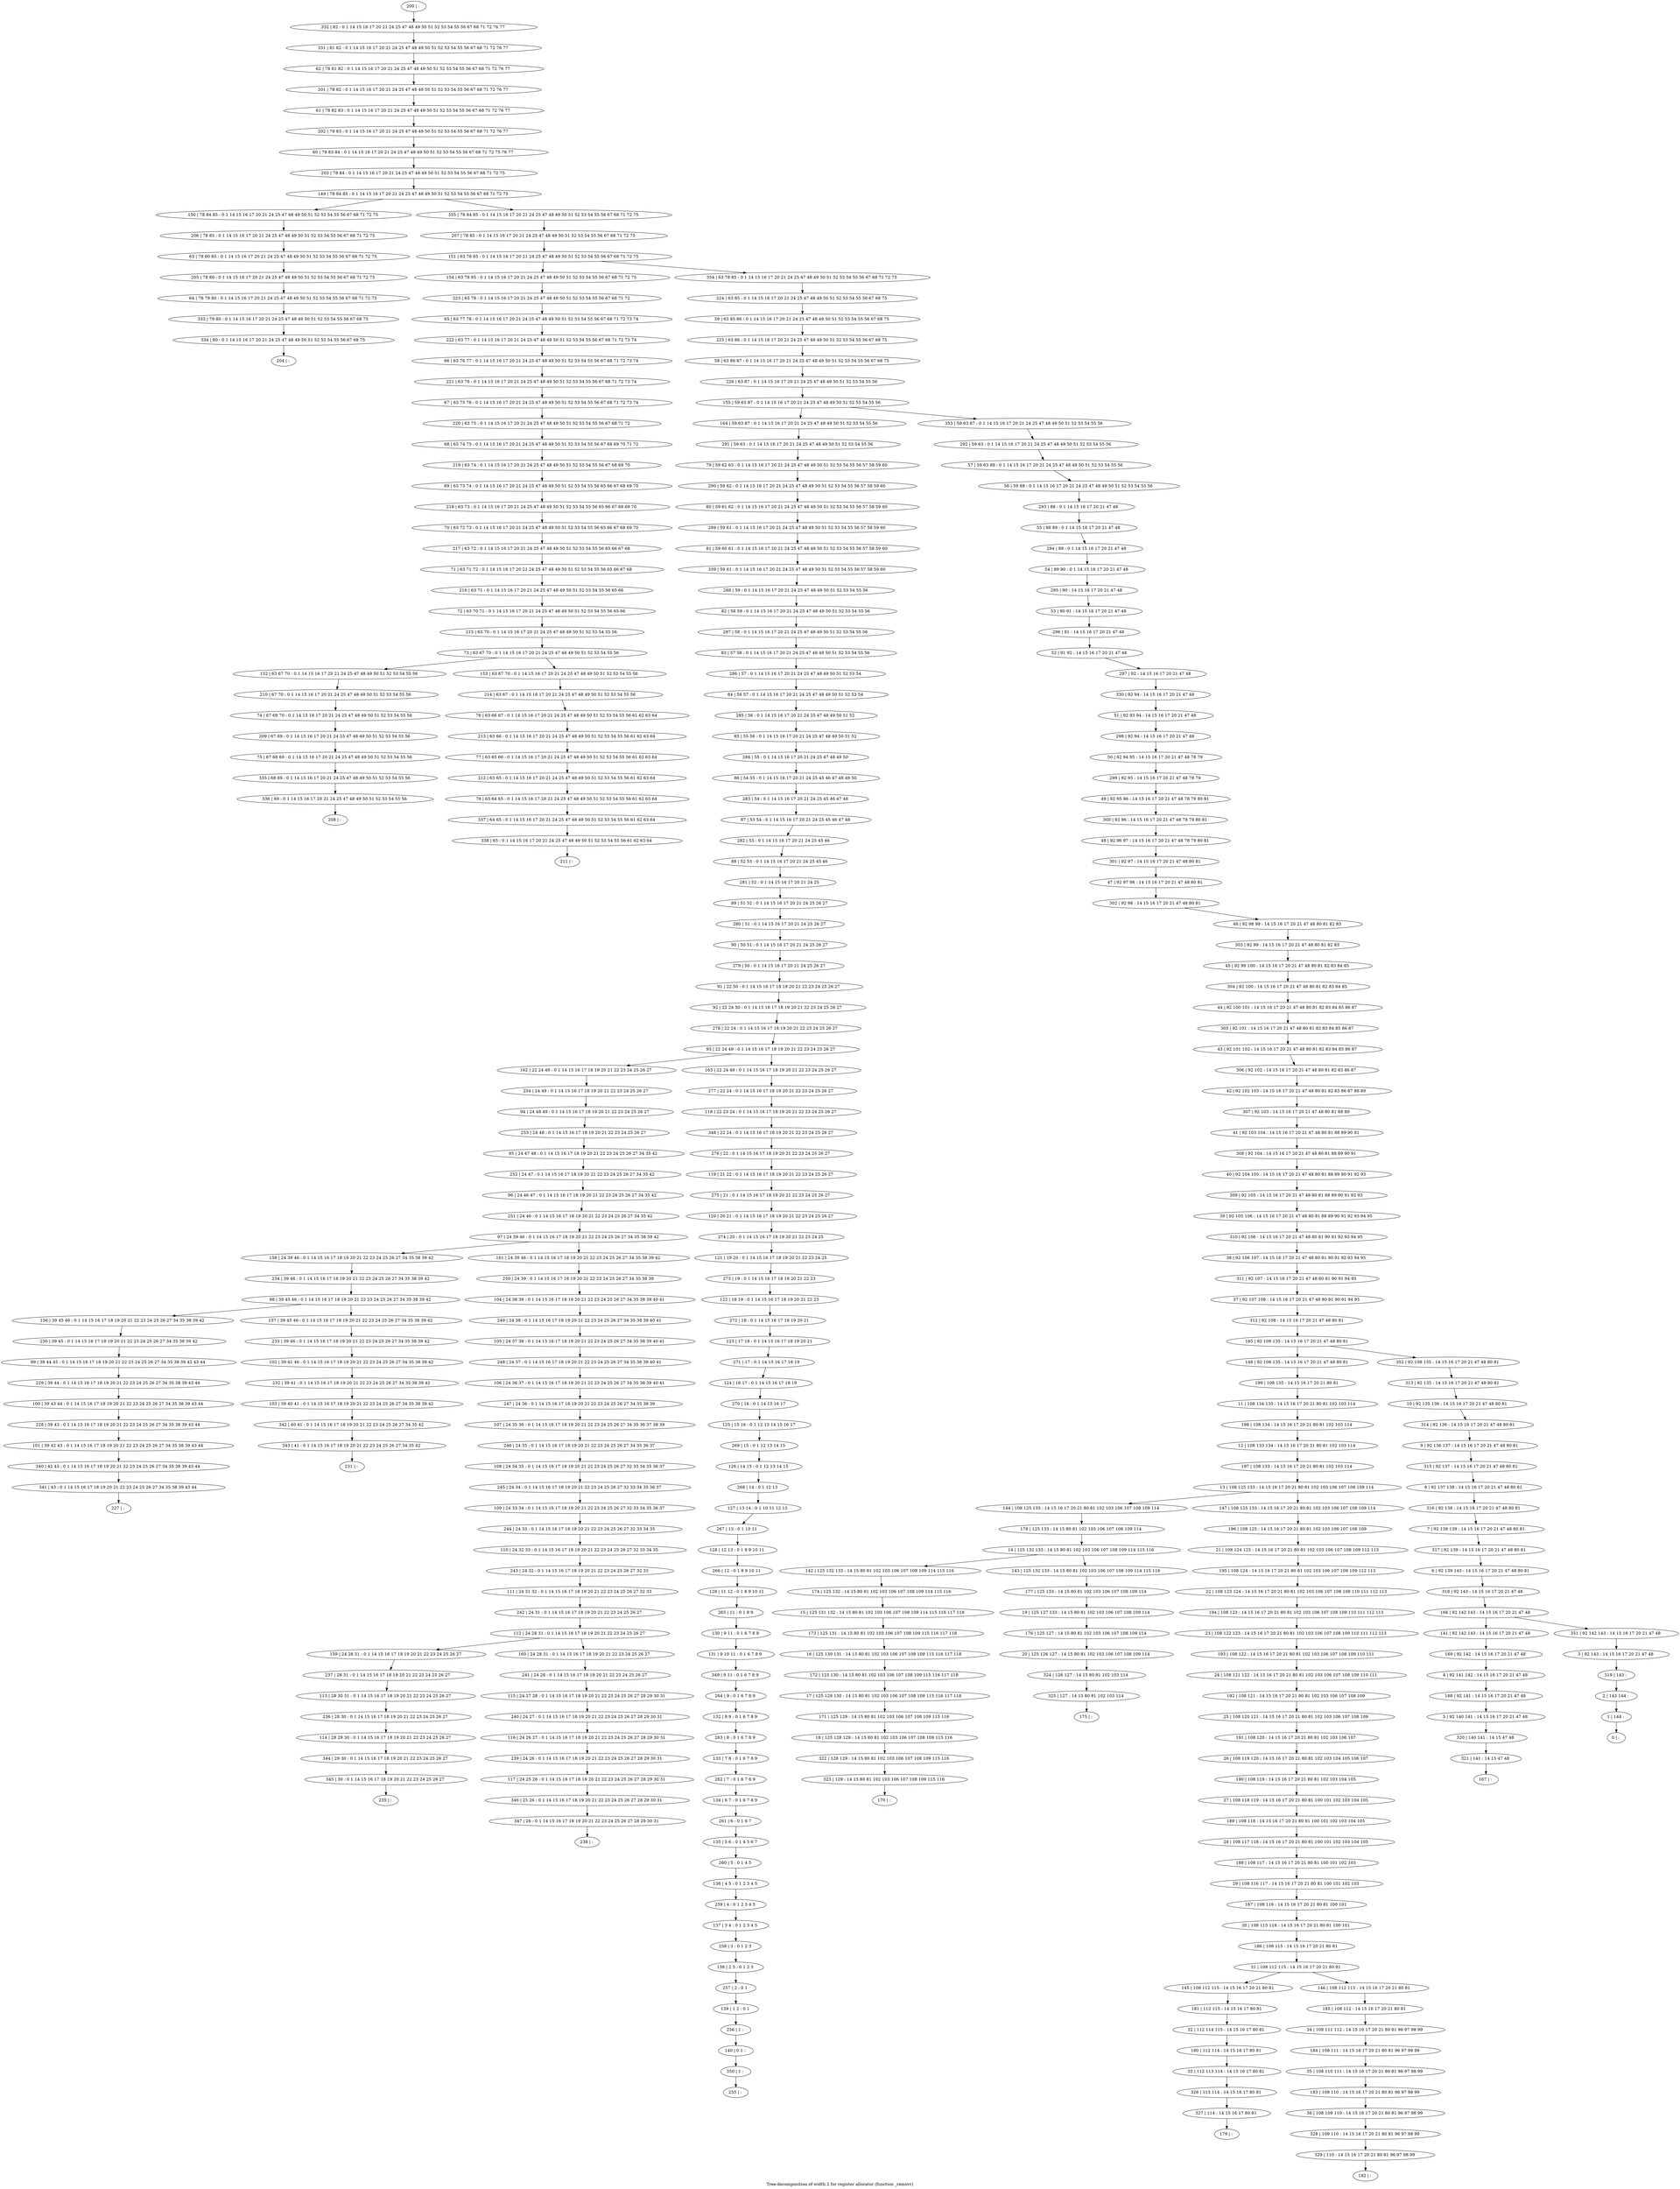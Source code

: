 digraph G {
graph [label="Tree-decomposition of width 2 for register allocator (function _removr)"]
0[label="0 | : "];
1[label="1 | 144 : "];
2[label="2 | 143 144 : "];
3[label="3 | 92 143 : 14 15 16 17 20 21 47 48 "];
4[label="4 | 92 141 142 : 14 15 16 17 20 21 47 48 "];
5[label="5 | 92 140 141 : 14 15 16 17 20 21 47 48 "];
6[label="6 | 92 139 143 : 14 15 16 17 20 21 47 48 80 81 "];
7[label="7 | 92 138 139 : 14 15 16 17 20 21 47 48 80 81 "];
8[label="8 | 92 137 138 : 14 15 16 17 20 21 47 48 80 81 "];
9[label="9 | 92 136 137 : 14 15 16 17 20 21 47 48 80 81 "];
10[label="10 | 92 135 136 : 14 15 16 17 20 21 47 48 80 81 "];
11[label="11 | 108 134 135 : 14 15 16 17 20 21 80 81 102 103 114 "];
12[label="12 | 108 133 134 : 14 15 16 17 20 21 80 81 102 103 114 "];
13[label="13 | 108 125 133 : 14 15 16 17 20 21 80 81 102 103 106 107 108 109 114 "];
14[label="14 | 125 132 133 : 14 15 80 81 102 103 106 107 108 109 114 115 116 "];
15[label="15 | 125 131 132 : 14 15 80 81 102 103 106 107 108 109 114 115 116 117 118 "];
16[label="16 | 125 130 131 : 14 15 80 81 102 103 106 107 108 109 115 116 117 118 "];
17[label="17 | 125 129 130 : 14 15 80 81 102 103 106 107 108 109 115 116 117 118 "];
18[label="18 | 125 128 129 : 14 15 80 81 102 103 106 107 108 109 115 116 "];
19[label="19 | 125 127 133 : 14 15 80 81 102 103 106 107 108 109 114 "];
20[label="20 | 125 126 127 : 14 15 80 81 102 103 106 107 108 109 114 "];
21[label="21 | 108 124 125 : 14 15 16 17 20 21 80 81 102 103 106 107 108 109 112 113 "];
22[label="22 | 108 123 124 : 14 15 16 17 20 21 80 81 102 103 106 107 108 109 110 111 112 113 "];
23[label="23 | 108 122 123 : 14 15 16 17 20 21 80 81 102 103 106 107 108 109 110 111 112 113 "];
24[label="24 | 108 121 122 : 14 15 16 17 20 21 80 81 102 103 106 107 108 109 110 111 "];
25[label="25 | 108 120 121 : 14 15 16 17 20 21 80 81 102 103 106 107 108 109 "];
26[label="26 | 108 119 120 : 14 15 16 17 20 21 80 81 102 103 104 105 106 107 "];
27[label="27 | 108 118 119 : 14 15 16 17 20 21 80 81 100 101 102 103 104 105 "];
28[label="28 | 108 117 118 : 14 15 16 17 20 21 80 81 100 101 102 103 104 105 "];
29[label="29 | 108 116 117 : 14 15 16 17 20 21 80 81 100 101 102 103 "];
30[label="30 | 108 115 116 : 14 15 16 17 20 21 80 81 100 101 "];
31[label="31 | 108 112 115 : 14 15 16 17 20 21 80 81 "];
32[label="32 | 112 114 115 : 14 15 16 17 80 81 "];
33[label="33 | 112 113 114 : 14 15 16 17 80 81 "];
34[label="34 | 108 111 112 : 14 15 16 17 20 21 80 81 96 97 98 99 "];
35[label="35 | 108 110 111 : 14 15 16 17 20 21 80 81 96 97 98 99 "];
36[label="36 | 108 109 110 : 14 15 16 17 20 21 80 81 96 97 98 99 "];
37[label="37 | 92 107 108 : 14 15 16 17 20 21 47 48 80 81 90 91 94 95 "];
38[label="38 | 92 106 107 : 14 15 16 17 20 21 47 48 80 81 90 91 92 93 94 95 "];
39[label="39 | 92 105 106 : 14 15 16 17 20 21 47 48 80 81 88 89 90 91 92 93 94 95 "];
40[label="40 | 92 104 105 : 14 15 16 17 20 21 47 48 80 81 88 89 90 91 92 93 "];
41[label="41 | 92 103 104 : 14 15 16 17 20 21 47 48 80 81 88 89 90 91 "];
42[label="42 | 92 102 103 : 14 15 16 17 20 21 47 48 80 81 82 83 86 87 88 89 "];
43[label="43 | 92 101 102 : 14 15 16 17 20 21 47 48 80 81 82 83 84 85 86 87 "];
44[label="44 | 92 100 101 : 14 15 16 17 20 21 47 48 80 81 82 83 84 85 86 87 "];
45[label="45 | 92 99 100 : 14 15 16 17 20 21 47 48 80 81 82 83 84 85 "];
46[label="46 | 92 98 99 : 14 15 16 17 20 21 47 48 80 81 82 83 "];
47[label="47 | 92 97 98 : 14 15 16 17 20 21 47 48 80 81 "];
48[label="48 | 92 96 97 : 14 15 16 17 20 21 47 48 78 79 80 81 "];
49[label="49 | 92 95 96 : 14 15 16 17 20 21 47 48 78 79 80 81 "];
50[label="50 | 92 94 95 : 14 15 16 17 20 21 47 48 78 79 "];
51[label="51 | 92 93 94 : 14 15 16 17 20 21 47 48 "];
52[label="52 | 91 92 : 14 15 16 17 20 21 47 48 "];
53[label="53 | 90 91 : 14 15 16 17 20 21 47 48 "];
54[label="54 | 89 90 : 0 1 14 15 16 17 20 21 47 48 "];
55[label="55 | 88 89 : 0 1 14 15 16 17 20 21 47 48 "];
56[label="56 | 59 88 : 0 1 14 15 16 17 20 21 24 25 47 48 49 50 51 52 53 54 55 56 "];
57[label="57 | 59 63 88 : 0 1 14 15 16 17 20 21 24 25 47 48 49 50 51 52 53 54 55 56 "];
58[label="58 | 63 86 87 : 0 1 14 15 16 17 20 21 24 25 47 48 49 50 51 52 53 54 55 56 67 68 75 "];
59[label="59 | 63 85 86 : 0 1 14 15 16 17 20 21 24 25 47 48 49 50 51 52 53 54 55 56 67 68 75 "];
60[label="60 | 78 83 84 : 0 1 14 15 16 17 20 21 24 25 47 48 49 50 51 52 53 54 55 56 67 68 71 72 75 76 77 "];
61[label="61 | 78 82 83 : 0 1 14 15 16 17 20 21 24 25 47 48 49 50 51 52 53 54 55 56 67 68 71 72 76 77 "];
62[label="62 | 78 81 82 : 0 1 14 15 16 17 20 21 24 25 47 48 49 50 51 52 53 54 55 56 67 68 71 72 76 77 "];
63[label="63 | 78 80 85 : 0 1 14 15 16 17 20 21 24 25 47 48 49 50 51 52 53 54 55 56 67 68 71 72 75 "];
64[label="64 | 78 79 80 : 0 1 14 15 16 17 20 21 24 25 47 48 49 50 51 52 53 54 55 56 67 68 71 72 75 "];
65[label="65 | 63 77 78 : 0 1 14 15 16 17 20 21 24 25 47 48 49 50 51 52 53 54 55 56 67 68 71 72 73 74 "];
66[label="66 | 63 76 77 : 0 1 14 15 16 17 20 21 24 25 47 48 49 50 51 52 53 54 55 56 67 68 71 72 73 74 "];
67[label="67 | 63 75 76 : 0 1 14 15 16 17 20 21 24 25 47 48 49 50 51 52 53 54 55 56 67 68 71 72 73 74 "];
68[label="68 | 63 74 75 : 0 1 14 15 16 17 20 21 24 25 47 48 49 50 51 52 53 54 55 56 67 68 69 70 71 72 "];
69[label="69 | 63 73 74 : 0 1 14 15 16 17 20 21 24 25 47 48 49 50 51 52 53 54 55 56 65 66 67 68 69 70 "];
70[label="70 | 63 72 73 : 0 1 14 15 16 17 20 21 24 25 47 48 49 50 51 52 53 54 55 56 65 66 67 68 69 70 "];
71[label="71 | 63 71 72 : 0 1 14 15 16 17 20 21 24 25 47 48 49 50 51 52 53 54 55 56 65 66 67 68 "];
72[label="72 | 63 70 71 : 0 1 14 15 16 17 20 21 24 25 47 48 49 50 51 52 53 54 55 56 65 66 "];
73[label="73 | 63 67 70 : 0 1 14 15 16 17 20 21 24 25 47 48 49 50 51 52 53 54 55 56 "];
74[label="74 | 67 69 70 : 0 1 14 15 16 17 20 21 24 25 47 48 49 50 51 52 53 54 55 56 "];
75[label="75 | 67 68 69 : 0 1 14 15 16 17 20 21 24 25 47 48 49 50 51 52 53 54 55 56 "];
76[label="76 | 63 66 67 : 0 1 14 15 16 17 20 21 24 25 47 48 49 50 51 52 53 54 55 56 61 62 63 64 "];
77[label="77 | 63 65 66 : 0 1 14 15 16 17 20 21 24 25 47 48 49 50 51 52 53 54 55 56 61 62 63 64 "];
78[label="78 | 63 64 65 : 0 1 14 15 16 17 20 21 24 25 47 48 49 50 51 52 53 54 55 56 61 62 63 64 "];
79[label="79 | 59 62 63 : 0 1 14 15 16 17 20 21 24 25 47 48 49 50 51 52 53 54 55 56 57 58 59 60 "];
80[label="80 | 59 61 62 : 0 1 14 15 16 17 20 21 24 25 47 48 49 50 51 52 53 54 55 56 57 58 59 60 "];
81[label="81 | 59 60 61 : 0 1 14 15 16 17 20 21 24 25 47 48 49 50 51 52 53 54 55 56 57 58 59 60 "];
82[label="82 | 58 59 : 0 1 14 15 16 17 20 21 24 25 47 48 49 50 51 52 53 54 55 56 "];
83[label="83 | 57 58 : 0 1 14 15 16 17 20 21 24 25 47 48 49 50 51 52 53 54 55 56 "];
84[label="84 | 56 57 : 0 1 14 15 16 17 20 21 24 25 47 48 49 50 51 52 53 54 "];
85[label="85 | 55 56 : 0 1 14 15 16 17 20 21 24 25 47 48 49 50 51 52 "];
86[label="86 | 54 55 : 0 1 14 15 16 17 20 21 24 25 45 46 47 48 49 50 "];
87[label="87 | 53 54 : 0 1 14 15 16 17 20 21 24 25 45 46 47 48 "];
88[label="88 | 52 53 : 0 1 14 15 16 17 20 21 24 25 45 46 "];
89[label="89 | 51 52 : 0 1 14 15 16 17 20 21 24 25 26 27 "];
90[label="90 | 50 51 : 0 1 14 15 16 17 20 21 24 25 26 27 "];
91[label="91 | 22 50 : 0 1 14 15 16 17 18 19 20 21 22 23 24 25 26 27 "];
92[label="92 | 22 24 50 : 0 1 14 15 16 17 18 19 20 21 22 23 24 25 26 27 "];
93[label="93 | 22 24 49 : 0 1 14 15 16 17 18 19 20 21 22 23 24 25 26 27 "];
94[label="94 | 24 48 49 : 0 1 14 15 16 17 18 19 20 21 22 23 24 25 26 27 "];
95[label="95 | 24 47 48 : 0 1 14 15 16 17 18 19 20 21 22 23 24 25 26 27 34 35 42 "];
96[label="96 | 24 46 47 : 0 1 14 15 16 17 18 19 20 21 22 23 24 25 26 27 34 35 42 "];
97[label="97 | 24 39 46 : 0 1 14 15 16 17 18 19 20 21 22 23 24 25 26 27 34 35 38 39 42 "];
98[label="98 | 39 45 46 : 0 1 14 15 16 17 18 19 20 21 22 23 24 25 26 27 34 35 38 39 42 "];
99[label="99 | 39 44 45 : 0 1 14 15 16 17 18 19 20 21 22 23 24 25 26 27 34 35 38 39 42 43 44 "];
100[label="100 | 39 43 44 : 0 1 14 15 16 17 18 19 20 21 22 23 24 25 26 27 34 35 38 39 43 44 "];
101[label="101 | 39 42 43 : 0 1 14 15 16 17 18 19 20 21 22 23 24 25 26 27 34 35 38 39 43 44 "];
102[label="102 | 39 41 46 : 0 1 14 15 16 17 18 19 20 21 22 23 24 25 26 27 34 35 38 39 42 "];
103[label="103 | 39 40 41 : 0 1 14 15 16 17 18 19 20 21 22 23 24 25 26 27 34 35 38 39 42 "];
104[label="104 | 24 38 39 : 0 1 14 15 16 17 18 19 20 21 22 23 24 25 26 27 34 35 38 39 40 41 "];
105[label="105 | 24 37 38 : 0 1 14 15 16 17 18 19 20 21 22 23 24 25 26 27 34 35 38 39 40 41 "];
106[label="106 | 24 36 37 : 0 1 14 15 16 17 18 19 20 21 22 23 24 25 26 27 34 35 38 39 40 41 "];
107[label="107 | 24 35 36 : 0 1 14 15 16 17 18 19 20 21 22 23 24 25 26 27 34 35 36 37 38 39 "];
108[label="108 | 24 34 35 : 0 1 14 15 16 17 18 19 20 21 22 23 24 25 26 27 32 33 34 35 36 37 "];
109[label="109 | 24 33 34 : 0 1 14 15 16 17 18 19 20 21 22 23 24 25 26 27 32 33 34 35 36 37 "];
110[label="110 | 24 32 33 : 0 1 14 15 16 17 18 19 20 21 22 23 24 25 26 27 32 33 34 35 "];
111[label="111 | 24 31 32 : 0 1 14 15 16 17 18 19 20 21 22 23 24 25 26 27 32 33 "];
112[label="112 | 24 28 31 : 0 1 14 15 16 17 18 19 20 21 22 23 24 25 26 27 "];
113[label="113 | 28 30 31 : 0 1 14 15 16 17 18 19 20 21 22 23 24 25 26 27 "];
114[label="114 | 28 29 30 : 0 1 14 15 16 17 18 19 20 21 22 23 24 25 26 27 "];
115[label="115 | 24 27 28 : 0 1 14 15 16 17 18 19 20 21 22 23 24 25 26 27 28 29 30 31 "];
116[label="116 | 24 26 27 : 0 1 14 15 16 17 18 19 20 21 22 23 24 25 26 27 28 29 30 31 "];
117[label="117 | 24 25 26 : 0 1 14 15 16 17 18 19 20 21 22 23 24 25 26 27 28 29 30 31 "];
118[label="118 | 22 23 24 : 0 1 14 15 16 17 18 19 20 21 22 23 24 25 26 27 "];
119[label="119 | 21 22 : 0 1 14 15 16 17 18 19 20 21 22 23 24 25 26 27 "];
120[label="120 | 20 21 : 0 1 14 15 16 17 18 19 20 21 22 23 24 25 26 27 "];
121[label="121 | 19 20 : 0 1 14 15 16 17 18 19 20 21 22 23 24 25 "];
122[label="122 | 18 19 : 0 1 14 15 16 17 18 19 20 21 22 23 "];
123[label="123 | 17 18 : 0 1 14 15 16 17 18 19 20 21 "];
124[label="124 | 16 17 : 0 1 14 15 16 17 18 19 "];
125[label="125 | 15 16 : 0 1 12 13 14 15 16 17 "];
126[label="126 | 14 15 : 0 1 12 13 14 15 "];
127[label="127 | 13 14 : 0 1 10 11 12 13 "];
128[label="128 | 12 13 : 0 1 8 9 10 11 "];
129[label="129 | 11 12 : 0 1 8 9 10 11 "];
130[label="130 | 9 11 : 0 1 6 7 8 9 "];
131[label="131 | 9 10 11 : 0 1 6 7 8 9 "];
132[label="132 | 8 9 : 0 1 6 7 8 9 "];
133[label="133 | 7 8 : 0 1 6 7 8 9 "];
134[label="134 | 6 7 : 0 1 6 7 8 9 "];
135[label="135 | 5 6 : 0 1 4 5 6 7 "];
136[label="136 | 4 5 : 0 1 2 3 4 5 "];
137[label="137 | 3 4 : 0 1 2 3 4 5 "];
138[label="138 | 2 3 : 0 1 2 3 "];
139[label="139 | 1 2 : 0 1 "];
140[label="140 | 0 1 : "];
141[label="141 | 92 142 143 : 14 15 16 17 20 21 47 48 "];
142[label="142 | 125 132 133 : 14 15 80 81 102 103 106 107 108 109 114 115 116 "];
143[label="143 | 125 132 133 : 14 15 80 81 102 103 106 107 108 109 114 115 116 "];
144[label="144 | 108 125 133 : 14 15 16 17 20 21 80 81 102 103 106 107 108 109 114 "];
145[label="145 | 108 112 115 : 14 15 16 17 20 21 80 81 "];
146[label="146 | 108 112 115 : 14 15 16 17 20 21 80 81 "];
147[label="147 | 108 125 133 : 14 15 16 17 20 21 80 81 102 103 106 107 108 109 114 "];
148[label="148 | 92 108 135 : 14 15 16 17 20 21 47 48 80 81 "];
149[label="149 | 78 84 85 : 0 1 14 15 16 17 20 21 24 25 47 48 49 50 51 52 53 54 55 56 67 68 71 72 75 "];
150[label="150 | 78 84 85 : 0 1 14 15 16 17 20 21 24 25 47 48 49 50 51 52 53 54 55 56 67 68 71 72 75 "];
151[label="151 | 63 78 85 : 0 1 14 15 16 17 20 21 24 25 47 48 49 50 51 52 53 54 55 56 67 68 71 72 75 "];
152[label="152 | 63 67 70 : 0 1 14 15 16 17 20 21 24 25 47 48 49 50 51 52 53 54 55 56 "];
153[label="153 | 63 67 70 : 0 1 14 15 16 17 20 21 24 25 47 48 49 50 51 52 53 54 55 56 "];
154[label="154 | 63 78 85 : 0 1 14 15 16 17 20 21 24 25 47 48 49 50 51 52 53 54 55 56 67 68 71 72 75 "];
155[label="155 | 59 63 87 : 0 1 14 15 16 17 20 21 24 25 47 48 49 50 51 52 53 54 55 56 "];
156[label="156 | 39 45 46 : 0 1 14 15 16 17 18 19 20 21 22 23 24 25 26 27 34 35 38 39 42 "];
157[label="157 | 39 45 46 : 0 1 14 15 16 17 18 19 20 21 22 23 24 25 26 27 34 35 38 39 42 "];
158[label="158 | 24 39 46 : 0 1 14 15 16 17 18 19 20 21 22 23 24 25 26 27 34 35 38 39 42 "];
159[label="159 | 24 28 31 : 0 1 14 15 16 17 18 19 20 21 22 23 24 25 26 27 "];
160[label="160 | 24 28 31 : 0 1 14 15 16 17 18 19 20 21 22 23 24 25 26 27 "];
161[label="161 | 24 39 46 : 0 1 14 15 16 17 18 19 20 21 22 23 24 25 26 27 34 35 38 39 42 "];
162[label="162 | 22 24 49 : 0 1 14 15 16 17 18 19 20 21 22 23 24 25 26 27 "];
163[label="163 | 22 24 49 : 0 1 14 15 16 17 18 19 20 21 22 23 24 25 26 27 "];
164[label="164 | 59 63 87 : 0 1 14 15 16 17 20 21 24 25 47 48 49 50 51 52 53 54 55 56 "];
165[label="165 | 92 108 135 : 14 15 16 17 20 21 47 48 80 81 "];
166[label="166 | 92 142 143 : 14 15 16 17 20 21 47 48 "];
167[label="167 | : "];
168[label="168 | 92 141 : 14 15 16 17 20 21 47 48 "];
169[label="169 | 92 142 : 14 15 16 17 20 21 47 48 "];
170[label="170 | : "];
171[label="171 | 125 129 : 14 15 80 81 102 103 106 107 108 109 115 116 "];
172[label="172 | 125 130 : 14 15 80 81 102 103 106 107 108 109 115 116 117 118 "];
173[label="173 | 125 131 : 14 15 80 81 102 103 106 107 108 109 115 116 117 118 "];
174[label="174 | 125 132 : 14 15 80 81 102 103 106 107 108 109 114 115 116 "];
175[label="175 | : "];
176[label="176 | 125 127 : 14 15 80 81 102 103 106 107 108 109 114 "];
177[label="177 | 125 133 : 14 15 80 81 102 103 106 107 108 109 114 "];
178[label="178 | 125 133 : 14 15 80 81 102 103 106 107 108 109 114 "];
179[label="179 | : "];
180[label="180 | 112 114 : 14 15 16 17 80 81 "];
181[label="181 | 112 115 : 14 15 16 17 80 81 "];
182[label="182 | : "];
183[label="183 | 108 110 : 14 15 16 17 20 21 80 81 96 97 98 99 "];
184[label="184 | 108 111 : 14 15 16 17 20 21 80 81 96 97 98 99 "];
185[label="185 | 108 112 : 14 15 16 17 20 21 80 81 "];
186[label="186 | 108 115 : 14 15 16 17 20 21 80 81 "];
187[label="187 | 108 116 : 14 15 16 17 20 21 80 81 100 101 "];
188[label="188 | 108 117 : 14 15 16 17 20 21 80 81 100 101 102 103 "];
189[label="189 | 108 118 : 14 15 16 17 20 21 80 81 100 101 102 103 104 105 "];
190[label="190 | 108 119 : 14 15 16 17 20 21 80 81 102 103 104 105 "];
191[label="191 | 108 120 : 14 15 16 17 20 21 80 81 102 103 106 107 "];
192[label="192 | 108 121 : 14 15 16 17 20 21 80 81 102 103 106 107 108 109 "];
193[label="193 | 108 122 : 14 15 16 17 20 21 80 81 102 103 106 107 108 109 110 111 "];
194[label="194 | 108 123 : 14 15 16 17 20 21 80 81 102 103 106 107 108 109 110 111 112 113 "];
195[label="195 | 108 124 : 14 15 16 17 20 21 80 81 102 103 106 107 108 109 112 113 "];
196[label="196 | 108 125 : 14 15 16 17 20 21 80 81 102 103 106 107 108 109 "];
197[label="197 | 108 133 : 14 15 16 17 20 21 80 81 102 103 114 "];
198[label="198 | 108 134 : 14 15 16 17 20 21 80 81 102 103 114 "];
199[label="199 | 108 135 : 14 15 16 17 20 21 80 81 "];
200[label="200 | : "];
201[label="201 | 78 82 : 0 1 14 15 16 17 20 21 24 25 47 48 49 50 51 52 53 54 55 56 67 68 71 72 76 77 "];
202[label="202 | 78 83 : 0 1 14 15 16 17 20 21 24 25 47 48 49 50 51 52 53 54 55 56 67 68 71 72 76 77 "];
203[label="203 | 78 84 : 0 1 14 15 16 17 20 21 24 25 47 48 49 50 51 52 53 54 55 56 67 68 71 72 75 "];
204[label="204 | : "];
205[label="205 | 78 80 : 0 1 14 15 16 17 20 21 24 25 47 48 49 50 51 52 53 54 55 56 67 68 71 72 75 "];
206[label="206 | 78 85 : 0 1 14 15 16 17 20 21 24 25 47 48 49 50 51 52 53 54 55 56 67 68 71 72 75 "];
207[label="207 | 78 85 : 0 1 14 15 16 17 20 21 24 25 47 48 49 50 51 52 53 54 55 56 67 68 71 72 75 "];
208[label="208 | : "];
209[label="209 | 67 69 : 0 1 14 15 16 17 20 21 24 25 47 48 49 50 51 52 53 54 55 56 "];
210[label="210 | 67 70 : 0 1 14 15 16 17 20 21 24 25 47 48 49 50 51 52 53 54 55 56 "];
211[label="211 | : "];
212[label="212 | 63 65 : 0 1 14 15 16 17 20 21 24 25 47 48 49 50 51 52 53 54 55 56 61 62 63 64 "];
213[label="213 | 63 66 : 0 1 14 15 16 17 20 21 24 25 47 48 49 50 51 52 53 54 55 56 61 62 63 64 "];
214[label="214 | 63 67 : 0 1 14 15 16 17 20 21 24 25 47 48 49 50 51 52 53 54 55 56 "];
215[label="215 | 63 70 : 0 1 14 15 16 17 20 21 24 25 47 48 49 50 51 52 53 54 55 56 "];
216[label="216 | 63 71 : 0 1 14 15 16 17 20 21 24 25 47 48 49 50 51 52 53 54 55 56 65 66 "];
217[label="217 | 63 72 : 0 1 14 15 16 17 20 21 24 25 47 48 49 50 51 52 53 54 55 56 65 66 67 68 "];
218[label="218 | 63 73 : 0 1 14 15 16 17 20 21 24 25 47 48 49 50 51 52 53 54 55 56 65 66 67 68 69 70 "];
219[label="219 | 63 74 : 0 1 14 15 16 17 20 21 24 25 47 48 49 50 51 52 53 54 55 56 67 68 69 70 "];
220[label="220 | 63 75 : 0 1 14 15 16 17 20 21 24 25 47 48 49 50 51 52 53 54 55 56 67 68 71 72 "];
221[label="221 | 63 76 : 0 1 14 15 16 17 20 21 24 25 47 48 49 50 51 52 53 54 55 56 67 68 71 72 73 74 "];
222[label="222 | 63 77 : 0 1 14 15 16 17 20 21 24 25 47 48 49 50 51 52 53 54 55 56 67 68 71 72 73 74 "];
223[label="223 | 63 78 : 0 1 14 15 16 17 20 21 24 25 47 48 49 50 51 52 53 54 55 56 67 68 71 72 "];
224[label="224 | 63 85 : 0 1 14 15 16 17 20 21 24 25 47 48 49 50 51 52 53 54 55 56 67 68 75 "];
225[label="225 | 63 86 : 0 1 14 15 16 17 20 21 24 25 47 48 49 50 51 52 53 54 55 56 67 68 75 "];
226[label="226 | 63 87 : 0 1 14 15 16 17 20 21 24 25 47 48 49 50 51 52 53 54 55 56 "];
227[label="227 | : "];
228[label="228 | 39 43 : 0 1 14 15 16 17 18 19 20 21 22 23 24 25 26 27 34 35 38 39 43 44 "];
229[label="229 | 39 44 : 0 1 14 15 16 17 18 19 20 21 22 23 24 25 26 27 34 35 38 39 43 44 "];
230[label="230 | 39 45 : 0 1 14 15 16 17 18 19 20 21 22 23 24 25 26 27 34 35 38 39 42 "];
231[label="231 | : "];
232[label="232 | 39 41 : 0 1 14 15 16 17 18 19 20 21 22 23 24 25 26 27 34 35 38 39 42 "];
233[label="233 | 39 46 : 0 1 14 15 16 17 18 19 20 21 22 23 24 25 26 27 34 35 38 39 42 "];
234[label="234 | 39 46 : 0 1 14 15 16 17 18 19 20 21 22 23 24 25 26 27 34 35 38 39 42 "];
235[label="235 | : "];
236[label="236 | 28 30 : 0 1 14 15 16 17 18 19 20 21 22 23 24 25 26 27 "];
237[label="237 | 28 31 : 0 1 14 15 16 17 18 19 20 21 22 23 24 25 26 27 "];
238[label="238 | : "];
239[label="239 | 24 26 : 0 1 14 15 16 17 18 19 20 21 22 23 24 25 26 27 28 29 30 31 "];
240[label="240 | 24 27 : 0 1 14 15 16 17 18 19 20 21 22 23 24 25 26 27 28 29 30 31 "];
241[label="241 | 24 28 : 0 1 14 15 16 17 18 19 20 21 22 23 24 25 26 27 "];
242[label="242 | 24 31 : 0 1 14 15 16 17 18 19 20 21 22 23 24 25 26 27 "];
243[label="243 | 24 32 : 0 1 14 15 16 17 18 19 20 21 22 23 24 25 26 27 32 33 "];
244[label="244 | 24 33 : 0 1 14 15 16 17 18 19 20 21 22 23 24 25 26 27 32 33 34 35 "];
245[label="245 | 24 34 : 0 1 14 15 16 17 18 19 20 21 22 23 24 25 26 27 32 33 34 35 36 37 "];
246[label="246 | 24 35 : 0 1 14 15 16 17 18 19 20 21 22 23 24 25 26 27 34 35 36 37 "];
247[label="247 | 24 36 : 0 1 14 15 16 17 18 19 20 21 22 23 24 25 26 27 34 35 38 39 "];
248[label="248 | 24 37 : 0 1 14 15 16 17 18 19 20 21 22 23 24 25 26 27 34 35 38 39 40 41 "];
249[label="249 | 24 38 : 0 1 14 15 16 17 18 19 20 21 22 23 24 25 26 27 34 35 38 39 40 41 "];
250[label="250 | 24 39 : 0 1 14 15 16 17 18 19 20 21 22 23 24 25 26 27 34 35 38 39 "];
251[label="251 | 24 46 : 0 1 14 15 16 17 18 19 20 21 22 23 24 25 26 27 34 35 42 "];
252[label="252 | 24 47 : 0 1 14 15 16 17 18 19 20 21 22 23 24 25 26 27 34 35 42 "];
253[label="253 | 24 48 : 0 1 14 15 16 17 18 19 20 21 22 23 24 25 26 27 "];
254[label="254 | 24 49 : 0 1 14 15 16 17 18 19 20 21 22 23 24 25 26 27 "];
255[label="255 | : "];
256[label="256 | 1 : "];
257[label="257 | 2 : 0 1 "];
258[label="258 | 3 : 0 1 2 3 "];
259[label="259 | 4 : 0 1 2 3 4 5 "];
260[label="260 | 5 : 0 1 4 5 "];
261[label="261 | 6 : 0 1 6 7 "];
262[label="262 | 7 : 0 1 6 7 8 9 "];
263[label="263 | 8 : 0 1 6 7 8 9 "];
264[label="264 | 9 : 0 1 6 7 8 9 "];
265[label="265 | 11 : 0 1 8 9 "];
266[label="266 | 12 : 0 1 8 9 10 11 "];
267[label="267 | 13 : 0 1 10 11 "];
268[label="268 | 14 : 0 1 12 13 "];
269[label="269 | 15 : 0 1 12 13 14 15 "];
270[label="270 | 16 : 0 1 14 15 16 17 "];
271[label="271 | 17 : 0 1 14 15 16 17 18 19 "];
272[label="272 | 18 : 0 1 14 15 16 17 18 19 20 21 "];
273[label="273 | 19 : 0 1 14 15 16 17 18 19 20 21 22 23 "];
274[label="274 | 20 : 0 1 14 15 16 17 18 19 20 21 22 23 24 25 "];
275[label="275 | 21 : 0 1 14 15 16 17 18 19 20 21 22 23 24 25 26 27 "];
276[label="276 | 22 : 0 1 14 15 16 17 18 19 20 21 22 23 24 25 26 27 "];
277[label="277 | 22 24 : 0 1 14 15 16 17 18 19 20 21 22 23 24 25 26 27 "];
278[label="278 | 22 24 : 0 1 14 15 16 17 18 19 20 21 22 23 24 25 26 27 "];
279[label="279 | 50 : 0 1 14 15 16 17 20 21 24 25 26 27 "];
280[label="280 | 51 : 0 1 14 15 16 17 20 21 24 25 26 27 "];
281[label="281 | 52 : 0 1 14 15 16 17 20 21 24 25 "];
282[label="282 | 53 : 0 1 14 15 16 17 20 21 24 25 45 46 "];
283[label="283 | 54 : 0 1 14 15 16 17 20 21 24 25 45 46 47 48 "];
284[label="284 | 55 : 0 1 14 15 16 17 20 21 24 25 47 48 49 50 "];
285[label="285 | 56 : 0 1 14 15 16 17 20 21 24 25 47 48 49 50 51 52 "];
286[label="286 | 57 : 0 1 14 15 16 17 20 21 24 25 47 48 49 50 51 52 53 54 "];
287[label="287 | 58 : 0 1 14 15 16 17 20 21 24 25 47 48 49 50 51 52 53 54 55 56 "];
288[label="288 | 59 : 0 1 14 15 16 17 20 21 24 25 47 48 49 50 51 52 53 54 55 56 "];
289[label="289 | 59 61 : 0 1 14 15 16 17 20 21 24 25 47 48 49 50 51 52 53 54 55 56 57 58 59 60 "];
290[label="290 | 59 62 : 0 1 14 15 16 17 20 21 24 25 47 48 49 50 51 52 53 54 55 56 57 58 59 60 "];
291[label="291 | 59 63 : 0 1 14 15 16 17 20 21 24 25 47 48 49 50 51 52 53 54 55 56 "];
292[label="292 | 59 63 : 0 1 14 15 16 17 20 21 24 25 47 48 49 50 51 52 53 54 55 56 "];
293[label="293 | 88 : 0 1 14 15 16 17 20 21 47 48 "];
294[label="294 | 89 : 0 1 14 15 16 17 20 21 47 48 "];
295[label="295 | 90 : 14 15 16 17 20 21 47 48 "];
296[label="296 | 91 : 14 15 16 17 20 21 47 48 "];
297[label="297 | 92 : 14 15 16 17 20 21 47 48 "];
298[label="298 | 92 94 : 14 15 16 17 20 21 47 48 "];
299[label="299 | 92 95 : 14 15 16 17 20 21 47 48 78 79 "];
300[label="300 | 92 96 : 14 15 16 17 20 21 47 48 78 79 80 81 "];
301[label="301 | 92 97 : 14 15 16 17 20 21 47 48 80 81 "];
302[label="302 | 92 98 : 14 15 16 17 20 21 47 48 80 81 "];
303[label="303 | 92 99 : 14 15 16 17 20 21 47 48 80 81 82 83 "];
304[label="304 | 92 100 : 14 15 16 17 20 21 47 48 80 81 82 83 84 85 "];
305[label="305 | 92 101 : 14 15 16 17 20 21 47 48 80 81 82 83 84 85 86 87 "];
306[label="306 | 92 102 : 14 15 16 17 20 21 47 48 80 81 82 83 86 87 "];
307[label="307 | 92 103 : 14 15 16 17 20 21 47 48 80 81 88 89 "];
308[label="308 | 92 104 : 14 15 16 17 20 21 47 48 80 81 88 89 90 91 "];
309[label="309 | 92 105 : 14 15 16 17 20 21 47 48 80 81 88 89 90 91 92 93 "];
310[label="310 | 92 106 : 14 15 16 17 20 21 47 48 80 81 90 91 92 93 94 95 "];
311[label="311 | 92 107 : 14 15 16 17 20 21 47 48 80 81 90 91 94 95 "];
312[label="312 | 92 108 : 14 15 16 17 20 21 47 48 80 81 "];
313[label="313 | 92 135 : 14 15 16 17 20 21 47 48 80 81 "];
314[label="314 | 92 136 : 14 15 16 17 20 21 47 48 80 81 "];
315[label="315 | 92 137 : 14 15 16 17 20 21 47 48 80 81 "];
316[label="316 | 92 138 : 14 15 16 17 20 21 47 48 80 81 "];
317[label="317 | 92 139 : 14 15 16 17 20 21 47 48 80 81 "];
318[label="318 | 92 143 : 14 15 16 17 20 21 47 48 "];
319[label="319 | 143 : "];
320[label="320 | 140 141 : 14 15 47 48 "];
321[label="321 | 141 : 14 15 47 48 "];
322[label="322 | 128 129 : 14 15 80 81 102 103 106 107 108 109 115 116 "];
323[label="323 | 129 : 14 15 80 81 102 103 106 107 108 109 115 116 "];
324[label="324 | 126 127 : 14 15 80 81 102 103 114 "];
325[label="325 | 127 : 14 15 80 81 102 103 114 "];
326[label="326 | 113 114 : 14 15 16 17 80 81 "];
327[label="327 | 114 : 14 15 16 17 80 81 "];
328[label="328 | 109 110 : 14 15 16 17 20 21 80 81 96 97 98 99 "];
329[label="329 | 110 : 14 15 16 17 20 21 80 81 96 97 98 99 "];
330[label="330 | 92 94 : 14 15 16 17 20 21 47 48 "];
331[label="331 | 81 82 : 0 1 14 15 16 17 20 21 24 25 47 48 49 50 51 52 53 54 55 56 67 68 71 72 76 77 "];
332[label="332 | 82 : 0 1 14 15 16 17 20 21 24 25 47 48 49 50 51 52 53 54 55 56 67 68 71 72 76 77 "];
333[label="333 | 79 80 : 0 1 14 15 16 17 20 21 24 25 47 48 49 50 51 52 53 54 55 56 67 68 75 "];
334[label="334 | 80 : 0 1 14 15 16 17 20 21 24 25 47 48 49 50 51 52 53 54 55 56 67 68 75 "];
335[label="335 | 68 69 : 0 1 14 15 16 17 20 21 24 25 47 48 49 50 51 52 53 54 55 56 "];
336[label="336 | 69 : 0 1 14 15 16 17 20 21 24 25 47 48 49 50 51 52 53 54 55 56 "];
337[label="337 | 64 65 : 0 1 14 15 16 17 20 21 24 25 47 48 49 50 51 52 53 54 55 56 61 62 63 64 "];
338[label="338 | 65 : 0 1 14 15 16 17 20 21 24 25 47 48 49 50 51 52 53 54 55 56 61 62 63 64 "];
339[label="339 | 59 61 : 0 1 14 15 16 17 20 21 24 25 47 48 49 50 51 52 53 54 55 56 57 58 59 60 "];
340[label="340 | 42 43 : 0 1 14 15 16 17 18 19 20 21 22 23 24 25 26 27 34 35 38 39 43 44 "];
341[label="341 | 43 : 0 1 14 15 16 17 18 19 20 21 22 23 24 25 26 27 34 35 38 39 43 44 "];
342[label="342 | 40 41 : 0 1 14 15 16 17 18 19 20 21 22 23 24 25 26 27 34 35 42 "];
343[label="343 | 41 : 0 1 14 15 16 17 18 19 20 21 22 23 24 25 26 27 34 35 42 "];
344[label="344 | 29 30 : 0 1 14 15 16 17 18 19 20 21 22 23 24 25 26 27 "];
345[label="345 | 30 : 0 1 14 15 16 17 18 19 20 21 22 23 24 25 26 27 "];
346[label="346 | 25 26 : 0 1 14 15 16 17 18 19 20 21 22 23 24 25 26 27 28 29 30 31 "];
347[label="347 | 26 : 0 1 14 15 16 17 18 19 20 21 22 23 24 25 26 27 28 29 30 31 "];
348[label="348 | 22 24 : 0 1 14 15 16 17 18 19 20 21 22 23 24 25 26 27 "];
349[label="349 | 9 11 : 0 1 6 7 8 9 "];
350[label="350 | 1 : "];
351[label="351 | 92 142 143 : 14 15 16 17 20 21 47 48 "];
352[label="352 | 92 108 135 : 14 15 16 17 20 21 47 48 80 81 "];
353[label="353 | 59 63 87 : 0 1 14 15 16 17 20 21 24 25 47 48 49 50 51 52 53 54 55 56 "];
354[label="354 | 63 78 85 : 0 1 14 15 16 17 20 21 24 25 47 48 49 50 51 52 53 54 55 56 67 68 71 72 75 "];
355[label="355 | 78 84 85 : 0 1 14 15 16 17 20 21 24 25 47 48 49 50 51 52 53 54 55 56 67 68 71 72 75 "];
91->92 ;
130->131 ;
14->142 ;
14->143 ;
13->144 ;
31->145 ;
31->146 ;
13->147 ;
73->152 ;
73->153 ;
98->156 ;
98->157 ;
97->158 ;
112->159 ;
112->160 ;
97->161 ;
93->162 ;
93->163 ;
168->5 ;
4->168 ;
169->4 ;
141->169 ;
171->18 ;
17->171 ;
172->17 ;
16->172 ;
173->16 ;
15->173 ;
174->15 ;
142->174 ;
176->20 ;
19->176 ;
177->19 ;
143->177 ;
178->14 ;
144->178 ;
180->33 ;
32->180 ;
181->32 ;
145->181 ;
183->36 ;
35->183 ;
184->35 ;
34->184 ;
185->34 ;
146->185 ;
186->31 ;
30->186 ;
187->30 ;
29->187 ;
188->29 ;
28->188 ;
189->28 ;
27->189 ;
190->27 ;
26->190 ;
191->26 ;
25->191 ;
192->25 ;
24->192 ;
193->24 ;
23->193 ;
194->23 ;
22->194 ;
195->22 ;
21->195 ;
196->21 ;
147->196 ;
197->13 ;
12->197 ;
198->12 ;
11->198 ;
199->11 ;
148->199 ;
205->64 ;
63->205 ;
206->63 ;
150->206 ;
209->75 ;
74->209 ;
210->74 ;
152->210 ;
212->78 ;
77->212 ;
213->77 ;
76->213 ;
214->76 ;
153->214 ;
215->73 ;
72->215 ;
216->72 ;
71->216 ;
217->71 ;
70->217 ;
218->70 ;
69->218 ;
219->69 ;
68->219 ;
220->68 ;
67->220 ;
221->67 ;
66->221 ;
222->66 ;
65->222 ;
223->65 ;
154->223 ;
228->101 ;
100->228 ;
229->100 ;
99->229 ;
230->99 ;
156->230 ;
232->103 ;
102->232 ;
233->102 ;
157->233 ;
234->98 ;
158->234 ;
236->114 ;
113->236 ;
237->113 ;
159->237 ;
239->117 ;
116->239 ;
240->116 ;
115->240 ;
241->115 ;
160->241 ;
242->112 ;
111->242 ;
243->111 ;
110->243 ;
244->110 ;
109->244 ;
245->109 ;
108->245 ;
246->108 ;
107->246 ;
247->107 ;
106->247 ;
248->106 ;
105->248 ;
249->105 ;
104->249 ;
250->104 ;
161->250 ;
251->97 ;
96->251 ;
252->96 ;
95->252 ;
253->95 ;
94->253 ;
254->94 ;
162->254 ;
256->140 ;
139->256 ;
257->139 ;
138->257 ;
258->138 ;
137->258 ;
259->137 ;
136->259 ;
260->136 ;
135->260 ;
261->135 ;
134->261 ;
262->134 ;
133->262 ;
263->133 ;
132->263 ;
264->132 ;
265->130 ;
129->265 ;
266->129 ;
128->266 ;
267->128 ;
127->267 ;
268->127 ;
126->268 ;
269->126 ;
125->269 ;
270->125 ;
124->270 ;
271->124 ;
123->271 ;
272->123 ;
122->272 ;
273->122 ;
121->273 ;
274->121 ;
120->274 ;
275->120 ;
119->275 ;
276->119 ;
277->118 ;
163->277 ;
278->93 ;
92->278 ;
279->91 ;
90->279 ;
280->90 ;
89->280 ;
281->89 ;
88->281 ;
282->88 ;
87->282 ;
283->87 ;
86->283 ;
284->86 ;
85->284 ;
285->85 ;
84->285 ;
286->84 ;
83->286 ;
287->83 ;
82->287 ;
288->82 ;
289->81 ;
80->289 ;
290->80 ;
79->290 ;
291->79 ;
164->291 ;
5->320 ;
321->167 ;
320->321 ;
18->322 ;
323->170 ;
322->323 ;
20->324 ;
325->175 ;
324->325 ;
33->326 ;
327->179 ;
326->327 ;
36->328 ;
329->182 ;
328->329 ;
64->333 ;
334->204 ;
333->334 ;
75->335 ;
336->208 ;
335->336 ;
78->337 ;
338->211 ;
337->338 ;
339->288 ;
81->339 ;
101->340 ;
341->227 ;
340->341 ;
103->342 ;
343->231 ;
342->343 ;
114->344 ;
345->235 ;
344->345 ;
117->346 ;
347->238 ;
346->347 ;
348->276 ;
118->348 ;
349->264 ;
131->349 ;
350->255 ;
140->350 ;
200->332 ;
332->331 ;
331->62 ;
62->201 ;
201->61 ;
61->202 ;
202->60 ;
60->203 ;
203->149 ;
207->151 ;
224->59 ;
59->225 ;
225->58 ;
58->226 ;
226->155 ;
292->57 ;
57->56 ;
56->293 ;
293->55 ;
55->294 ;
294->54 ;
54->295 ;
295->53 ;
53->296 ;
296->52 ;
52->297 ;
297->330 ;
330->51 ;
51->298 ;
298->50 ;
50->299 ;
299->49 ;
49->300 ;
300->48 ;
48->301 ;
301->47 ;
47->302 ;
302->46 ;
46->303 ;
303->45 ;
45->304 ;
304->44 ;
44->305 ;
305->43 ;
43->306 ;
306->42 ;
42->307 ;
307->41 ;
41->308 ;
308->40 ;
40->309 ;
309->39 ;
39->310 ;
310->38 ;
38->311 ;
311->37 ;
37->312 ;
312->165 ;
313->10 ;
10->314 ;
314->9 ;
9->315 ;
315->8 ;
8->316 ;
316->7 ;
7->317 ;
317->6 ;
6->318 ;
318->166 ;
3->319 ;
319->2 ;
2->1 ;
1->0 ;
351->3 ;
352->313 ;
353->292 ;
354->224 ;
355->207 ;
166->141 ;
166->351 ;
165->148 ;
165->352 ;
155->164 ;
155->353 ;
151->154 ;
151->354 ;
149->150 ;
149->355 ;
}
